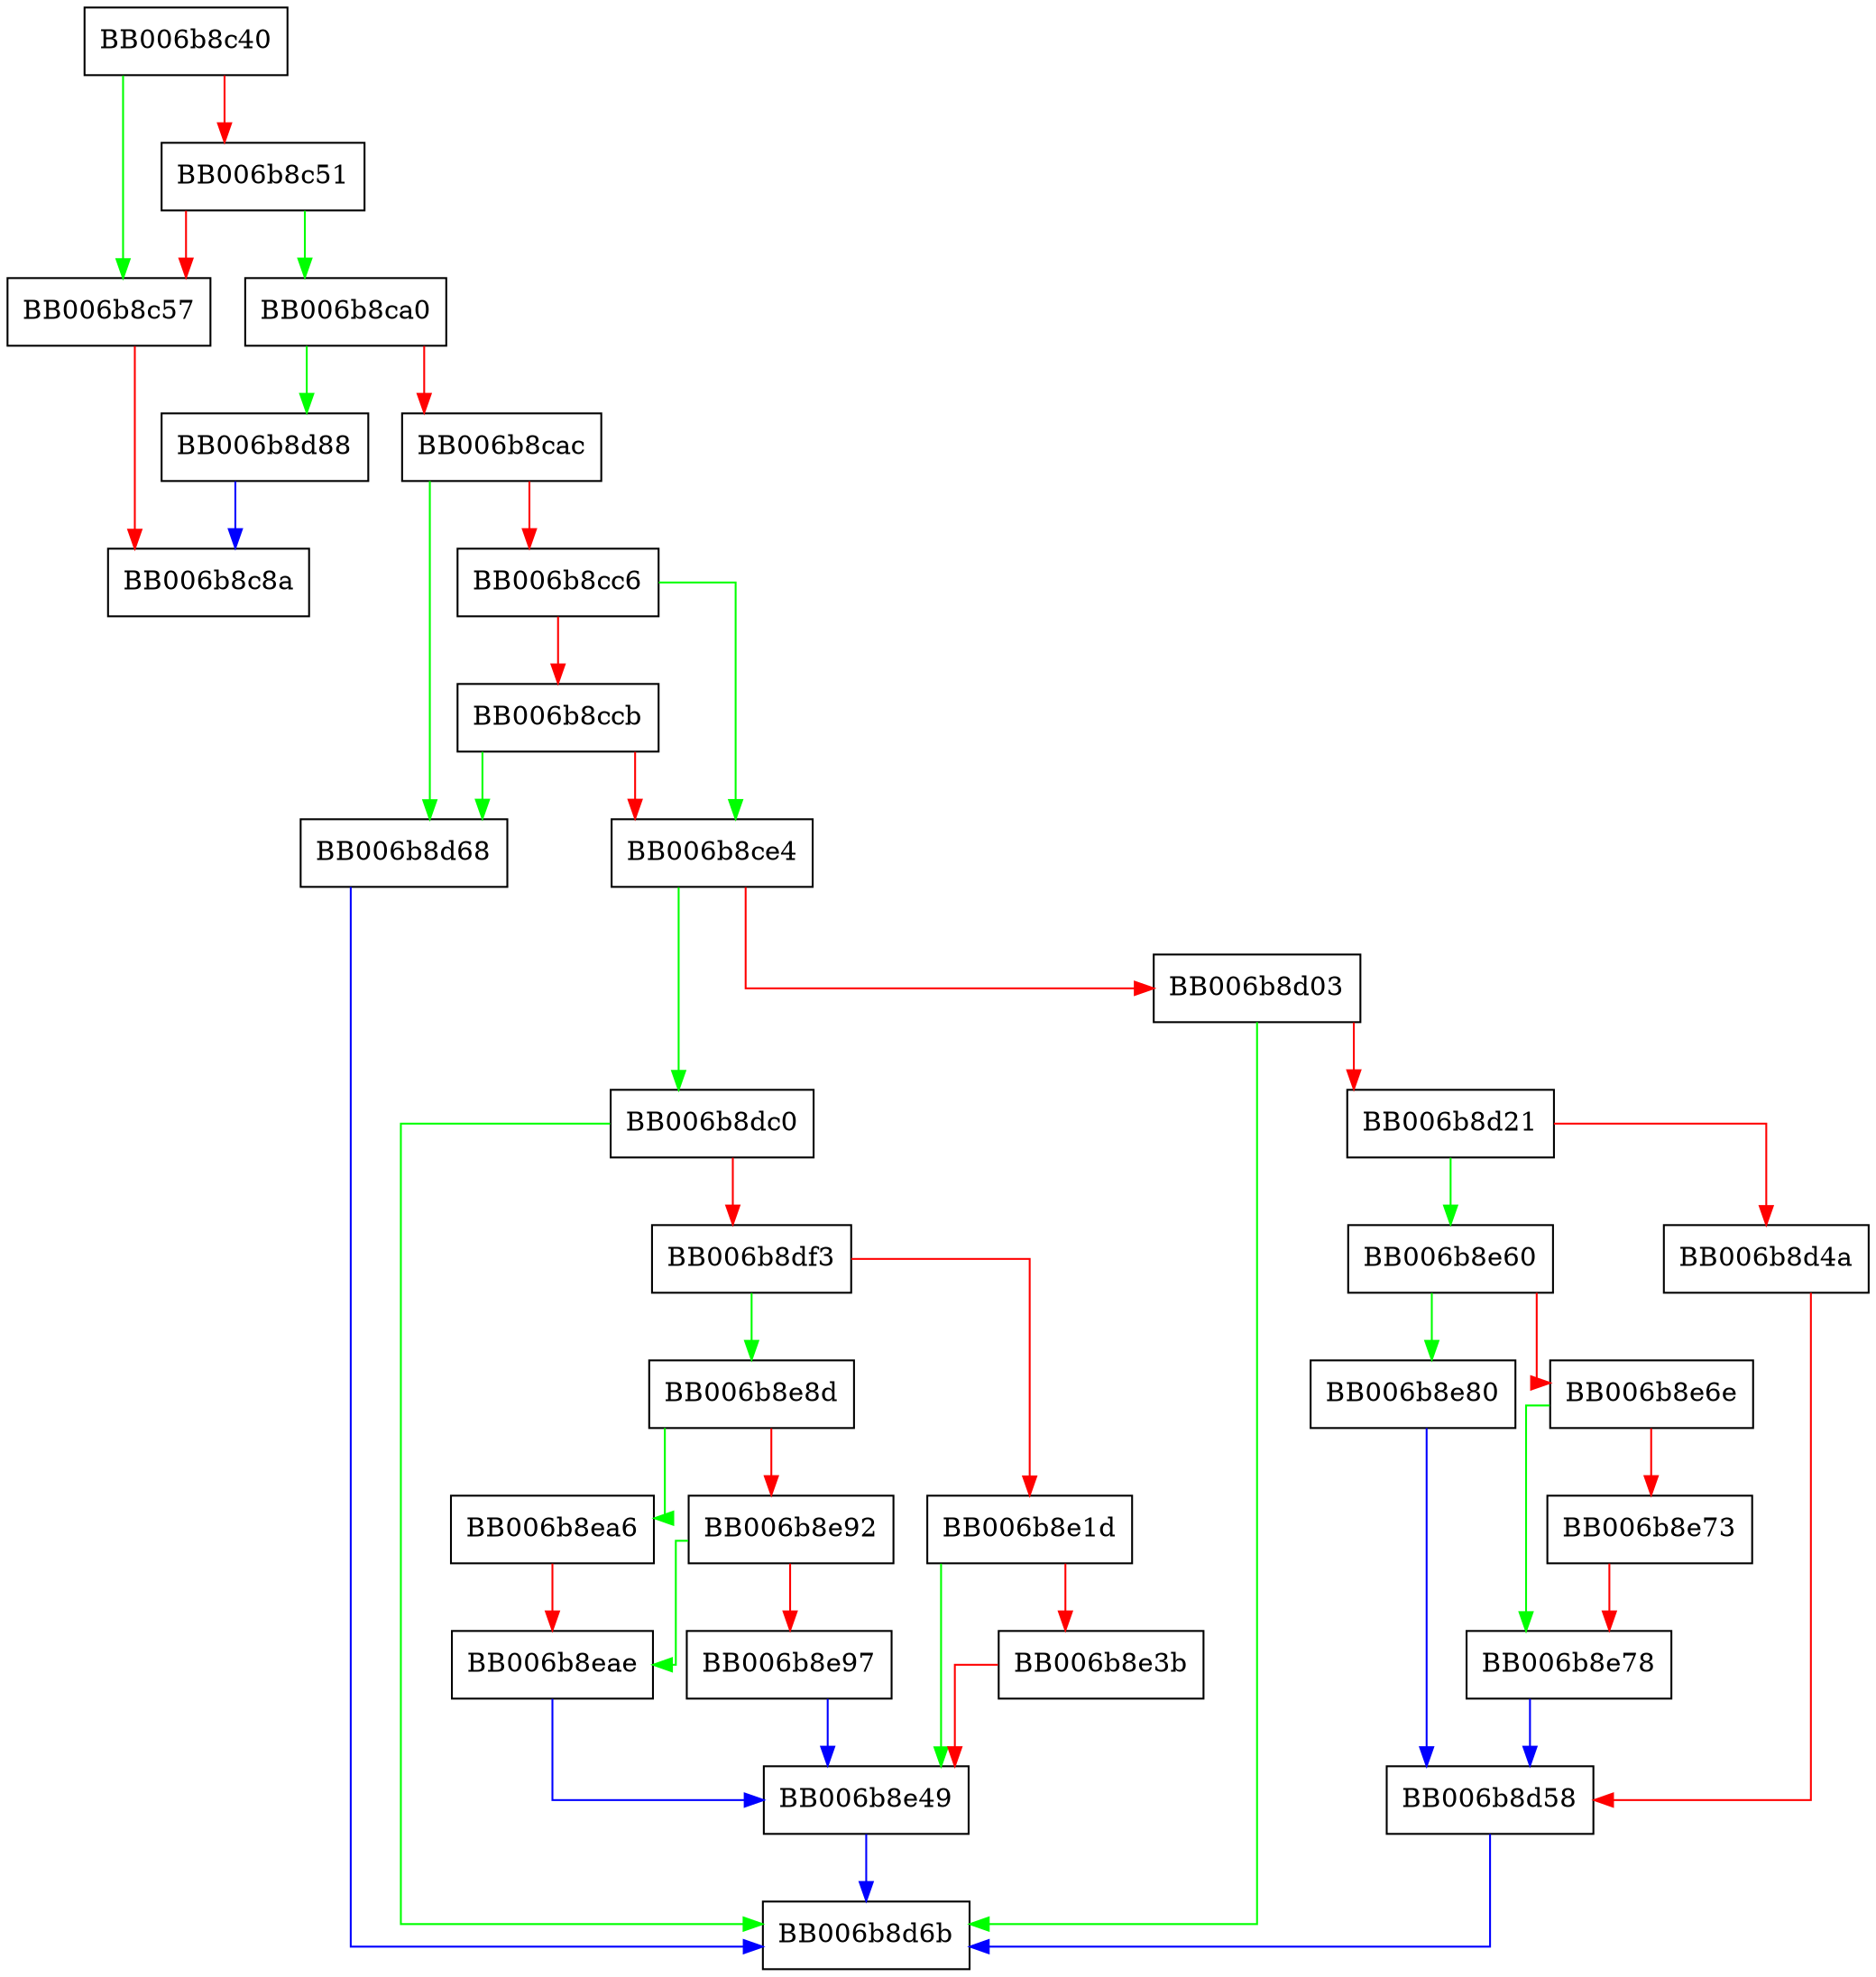 digraph dsa_to_PrivateKeyInfo_pem_encode {
  node [shape="box"];
  graph [splines=ortho];
  BB006b8c40 -> BB006b8c57 [color="green"];
  BB006b8c40 -> BB006b8c51 [color="red"];
  BB006b8c51 -> BB006b8ca0 [color="green"];
  BB006b8c51 -> BB006b8c57 [color="red"];
  BB006b8c57 -> BB006b8c8a [color="red"];
  BB006b8ca0 -> BB006b8d88 [color="green"];
  BB006b8ca0 -> BB006b8cac [color="red"];
  BB006b8cac -> BB006b8d68 [color="green"];
  BB006b8cac -> BB006b8cc6 [color="red"];
  BB006b8cc6 -> BB006b8ce4 [color="green"];
  BB006b8cc6 -> BB006b8ccb [color="red"];
  BB006b8ccb -> BB006b8d68 [color="green"];
  BB006b8ccb -> BB006b8ce4 [color="red"];
  BB006b8ce4 -> BB006b8dc0 [color="green"];
  BB006b8ce4 -> BB006b8d03 [color="red"];
  BB006b8d03 -> BB006b8d6b [color="green"];
  BB006b8d03 -> BB006b8d21 [color="red"];
  BB006b8d21 -> BB006b8e60 [color="green"];
  BB006b8d21 -> BB006b8d4a [color="red"];
  BB006b8d4a -> BB006b8d58 [color="red"];
  BB006b8d58 -> BB006b8d6b [color="blue"];
  BB006b8d68 -> BB006b8d6b [color="blue"];
  BB006b8d88 -> BB006b8c8a [color="blue"];
  BB006b8dc0 -> BB006b8d6b [color="green"];
  BB006b8dc0 -> BB006b8df3 [color="red"];
  BB006b8df3 -> BB006b8e8d [color="green"];
  BB006b8df3 -> BB006b8e1d [color="red"];
  BB006b8e1d -> BB006b8e49 [color="green"];
  BB006b8e1d -> BB006b8e3b [color="red"];
  BB006b8e3b -> BB006b8e49 [color="red"];
  BB006b8e49 -> BB006b8d6b [color="blue"];
  BB006b8e60 -> BB006b8e80 [color="green"];
  BB006b8e60 -> BB006b8e6e [color="red"];
  BB006b8e6e -> BB006b8e78 [color="green"];
  BB006b8e6e -> BB006b8e73 [color="red"];
  BB006b8e73 -> BB006b8e78 [color="red"];
  BB006b8e78 -> BB006b8d58 [color="blue"];
  BB006b8e80 -> BB006b8d58 [color="blue"];
  BB006b8e8d -> BB006b8ea6 [color="green"];
  BB006b8e8d -> BB006b8e92 [color="red"];
  BB006b8e92 -> BB006b8eae [color="green"];
  BB006b8e92 -> BB006b8e97 [color="red"];
  BB006b8e97 -> BB006b8e49 [color="blue"];
  BB006b8ea6 -> BB006b8eae [color="red"];
  BB006b8eae -> BB006b8e49 [color="blue"];
}
